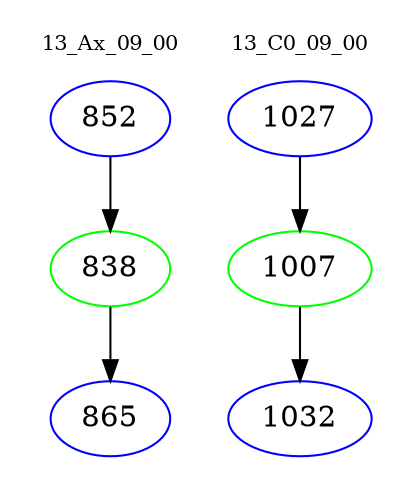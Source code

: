 digraph{
subgraph cluster_0 {
color = white
label = "13_Ax_09_00";
fontsize=10;
T0_852 [label="852", color="blue"]
T0_852 -> T0_838 [color="black"]
T0_838 [label="838", color="green"]
T0_838 -> T0_865 [color="black"]
T0_865 [label="865", color="blue"]
}
subgraph cluster_1 {
color = white
label = "13_C0_09_00";
fontsize=10;
T1_1027 [label="1027", color="blue"]
T1_1027 -> T1_1007 [color="black"]
T1_1007 [label="1007", color="green"]
T1_1007 -> T1_1032 [color="black"]
T1_1032 [label="1032", color="blue"]
}
}

